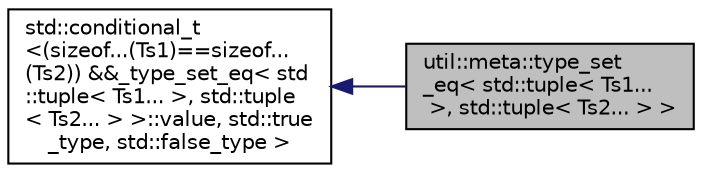 digraph "util::meta::type_set_eq&lt; std::tuple&lt; Ts1... &gt;, std::tuple&lt; Ts2... &gt; &gt;"
{
 // LATEX_PDF_SIZE
  edge [fontname="Helvetica",fontsize="10",labelfontname="Helvetica",labelfontsize="10"];
  node [fontname="Helvetica",fontsize="10",shape=record];
  rankdir="LR";
  Node1 [label="util::meta::type_set\l_eq\< std::tuple\< Ts1...\l \>, std::tuple\< Ts2... \> \>",height=0.2,width=0.4,color="black", fillcolor="grey75", style="filled", fontcolor="black",tooltip=" "];
  Node2 -> Node1 [dir="back",color="midnightblue",fontsize="10",style="solid",fontname="Helvetica"];
  Node2 [label="std::conditional_t\l\<(sizeof...(Ts1)==sizeof...\l(Ts2)) &&_type_set_eq\< std\l::tuple\< Ts1... \>, std::tuple\l\< Ts2... \> \>::value, std::true\l_type, std::false_type \>",height=0.2,width=0.4,color="black", fillcolor="white", style="filled",URL="/home/runner/work/ecstasy/ecstasy/doc/external/cppreference-doxygen-web.tag.xml$cpp/types/conditional.html",tooltip=" "];
}
